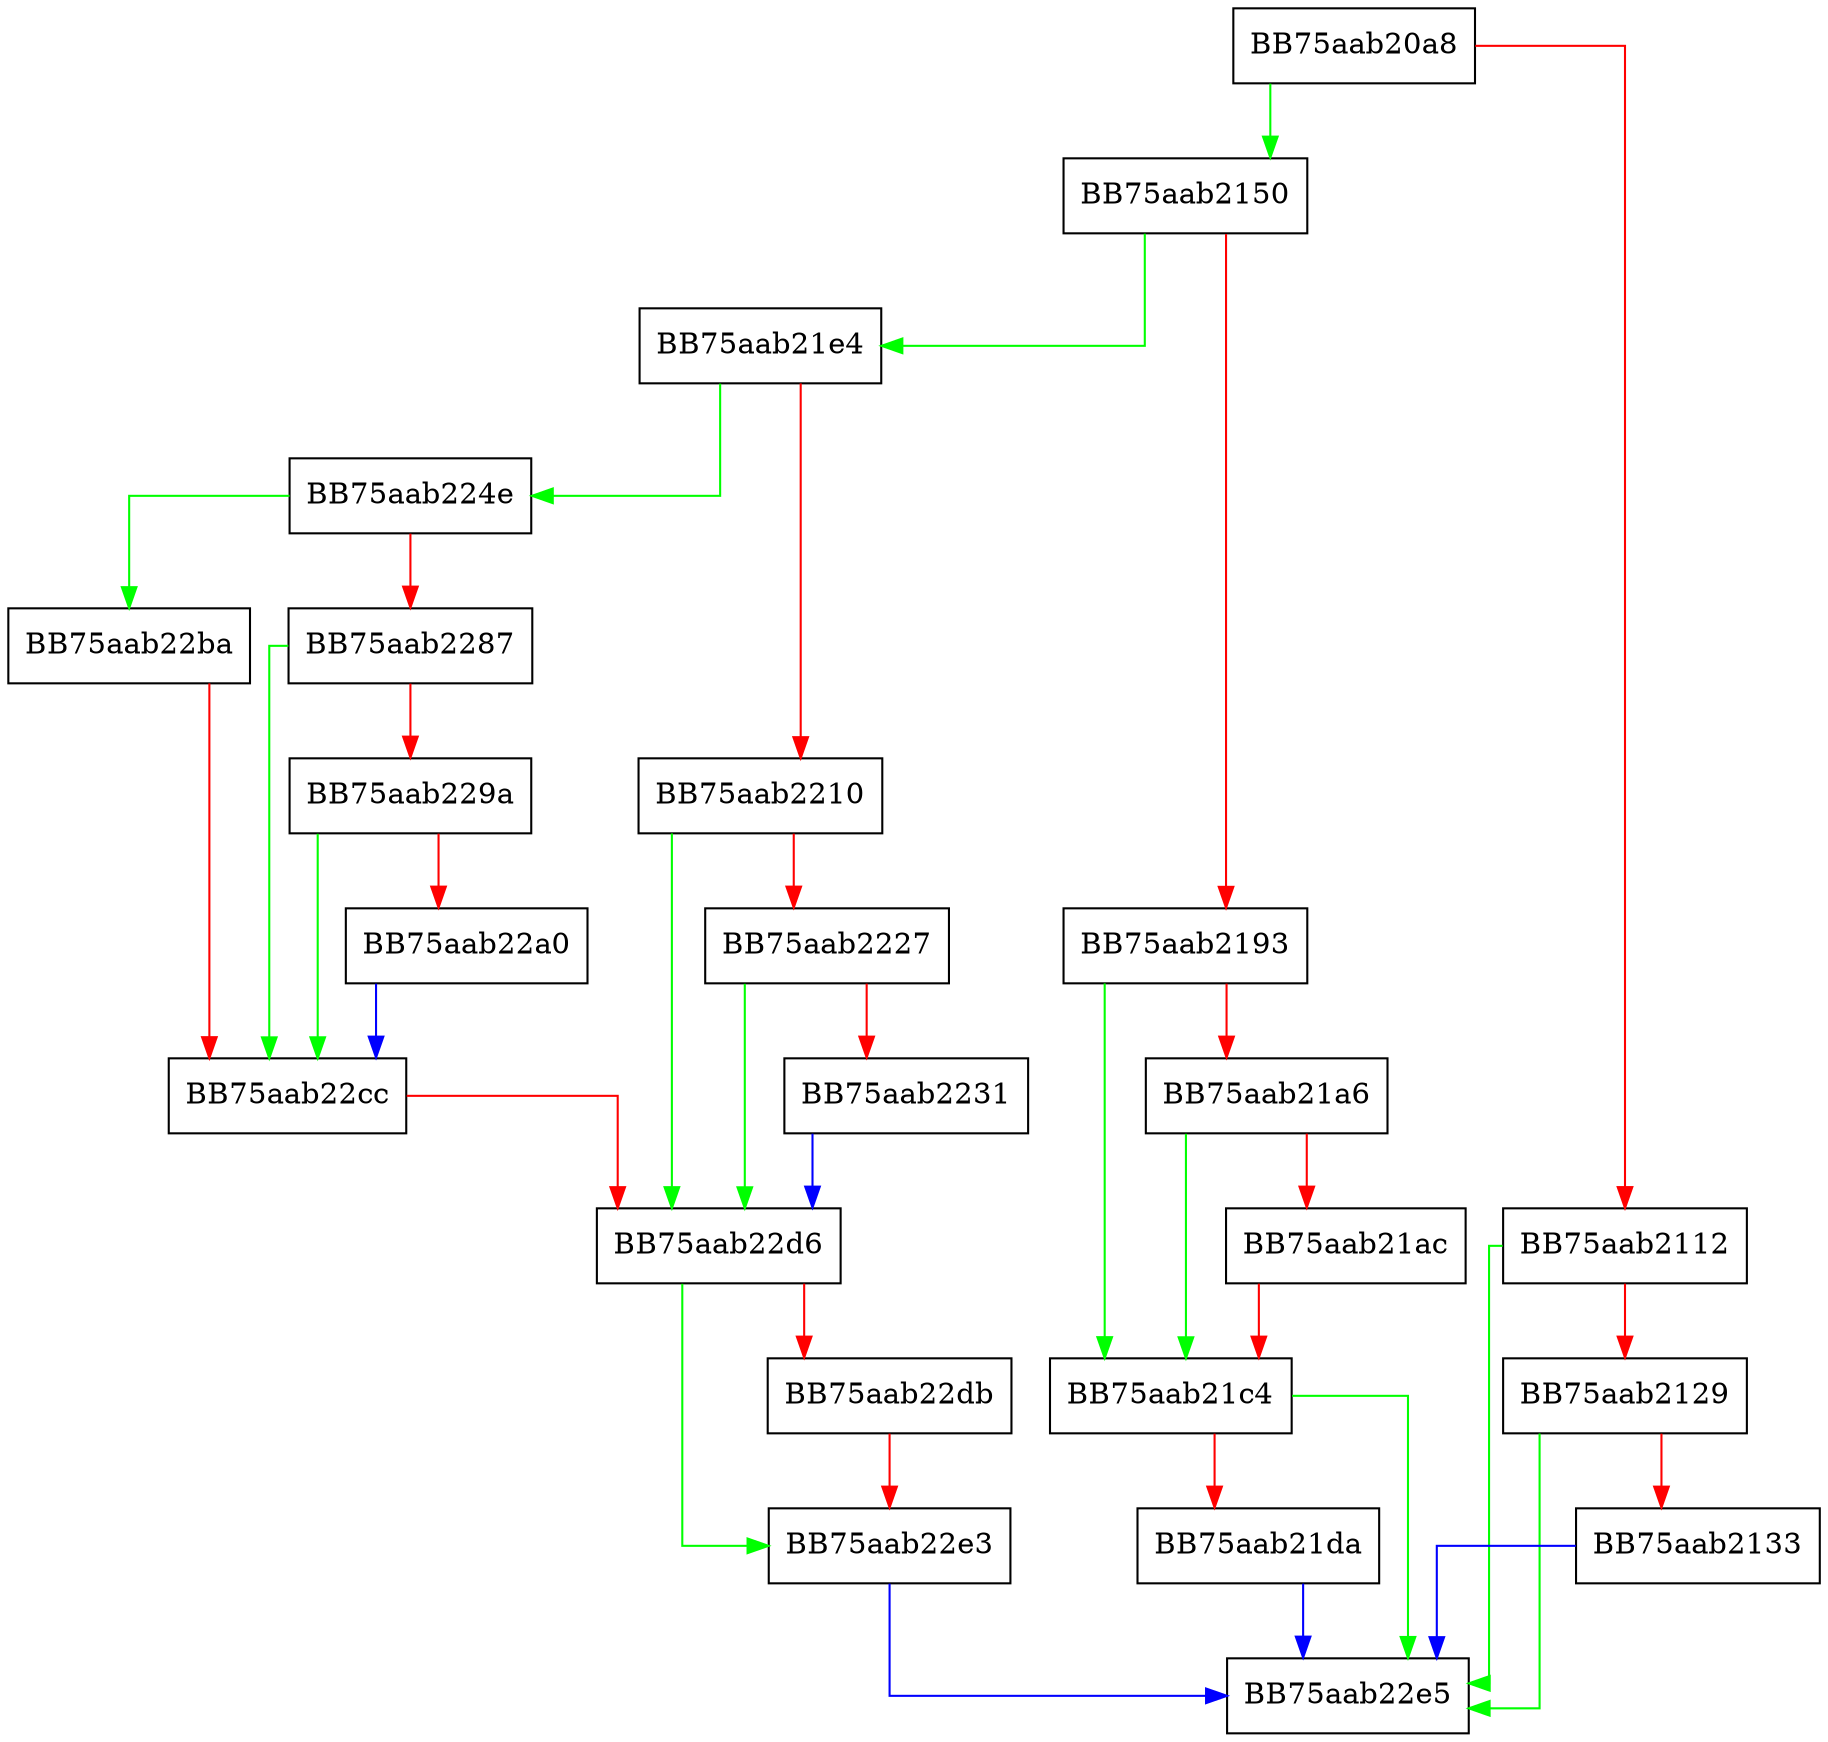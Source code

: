 digraph CreateInstance {
  node [shape="box"];
  graph [splines=ortho];
  BB75aab20a8 -> BB75aab2150 [color="green"];
  BB75aab20a8 -> BB75aab2112 [color="red"];
  BB75aab2112 -> BB75aab22e5 [color="green"];
  BB75aab2112 -> BB75aab2129 [color="red"];
  BB75aab2129 -> BB75aab22e5 [color="green"];
  BB75aab2129 -> BB75aab2133 [color="red"];
  BB75aab2133 -> BB75aab22e5 [color="blue"];
  BB75aab2150 -> BB75aab21e4 [color="green"];
  BB75aab2150 -> BB75aab2193 [color="red"];
  BB75aab2193 -> BB75aab21c4 [color="green"];
  BB75aab2193 -> BB75aab21a6 [color="red"];
  BB75aab21a6 -> BB75aab21c4 [color="green"];
  BB75aab21a6 -> BB75aab21ac [color="red"];
  BB75aab21ac -> BB75aab21c4 [color="red"];
  BB75aab21c4 -> BB75aab22e5 [color="green"];
  BB75aab21c4 -> BB75aab21da [color="red"];
  BB75aab21da -> BB75aab22e5 [color="blue"];
  BB75aab21e4 -> BB75aab224e [color="green"];
  BB75aab21e4 -> BB75aab2210 [color="red"];
  BB75aab2210 -> BB75aab22d6 [color="green"];
  BB75aab2210 -> BB75aab2227 [color="red"];
  BB75aab2227 -> BB75aab22d6 [color="green"];
  BB75aab2227 -> BB75aab2231 [color="red"];
  BB75aab2231 -> BB75aab22d6 [color="blue"];
  BB75aab224e -> BB75aab22ba [color="green"];
  BB75aab224e -> BB75aab2287 [color="red"];
  BB75aab2287 -> BB75aab22cc [color="green"];
  BB75aab2287 -> BB75aab229a [color="red"];
  BB75aab229a -> BB75aab22cc [color="green"];
  BB75aab229a -> BB75aab22a0 [color="red"];
  BB75aab22a0 -> BB75aab22cc [color="blue"];
  BB75aab22ba -> BB75aab22cc [color="red"];
  BB75aab22cc -> BB75aab22d6 [color="red"];
  BB75aab22d6 -> BB75aab22e3 [color="green"];
  BB75aab22d6 -> BB75aab22db [color="red"];
  BB75aab22db -> BB75aab22e3 [color="red"];
  BB75aab22e3 -> BB75aab22e5 [color="blue"];
}